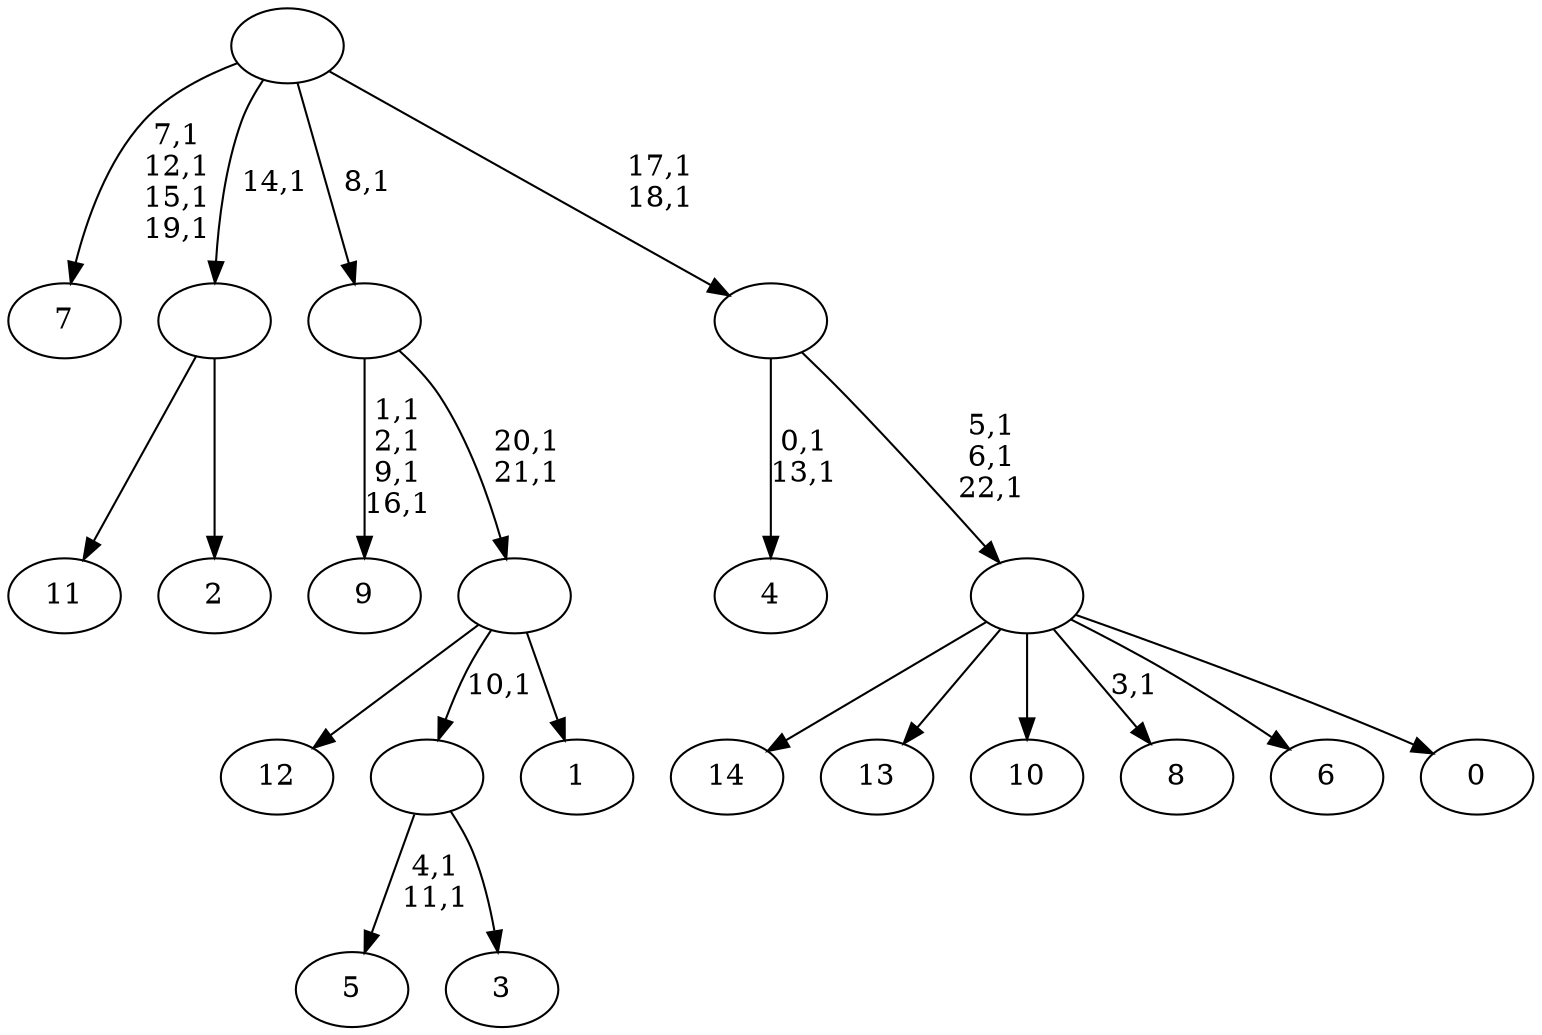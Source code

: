 digraph T {
	38 [label="14"]
	37 [label="13"]
	36 [label="12"]
	35 [label="11"]
	34 [label="10"]
	33 [label="9"]
	28 [label="8"]
	26 [label="7"]
	21 [label="6"]
	20 [label="5"]
	17 [label="4"]
	14 [label="3"]
	13 [label=""]
	12 [label="2"]
	11 [label=""]
	10 [label="1"]
	9 [label=""]
	7 [label=""]
	6 [label="0"]
	5 [label=""]
	2 [label=""]
	0 [label=""]
	13 -> 20 [label="4,1\n11,1"]
	13 -> 14 [label=""]
	11 -> 35 [label=""]
	11 -> 12 [label=""]
	9 -> 36 [label=""]
	9 -> 13 [label="10,1"]
	9 -> 10 [label=""]
	7 -> 9 [label="20,1\n21,1"]
	7 -> 33 [label="1,1\n2,1\n9,1\n16,1"]
	5 -> 28 [label="3,1"]
	5 -> 38 [label=""]
	5 -> 37 [label=""]
	5 -> 34 [label=""]
	5 -> 21 [label=""]
	5 -> 6 [label=""]
	2 -> 5 [label="5,1\n6,1\n22,1"]
	2 -> 17 [label="0,1\n13,1"]
	0 -> 2 [label="17,1\n18,1"]
	0 -> 26 [label="7,1\n12,1\n15,1\n19,1"]
	0 -> 11 [label="14,1"]
	0 -> 7 [label="8,1"]
}
